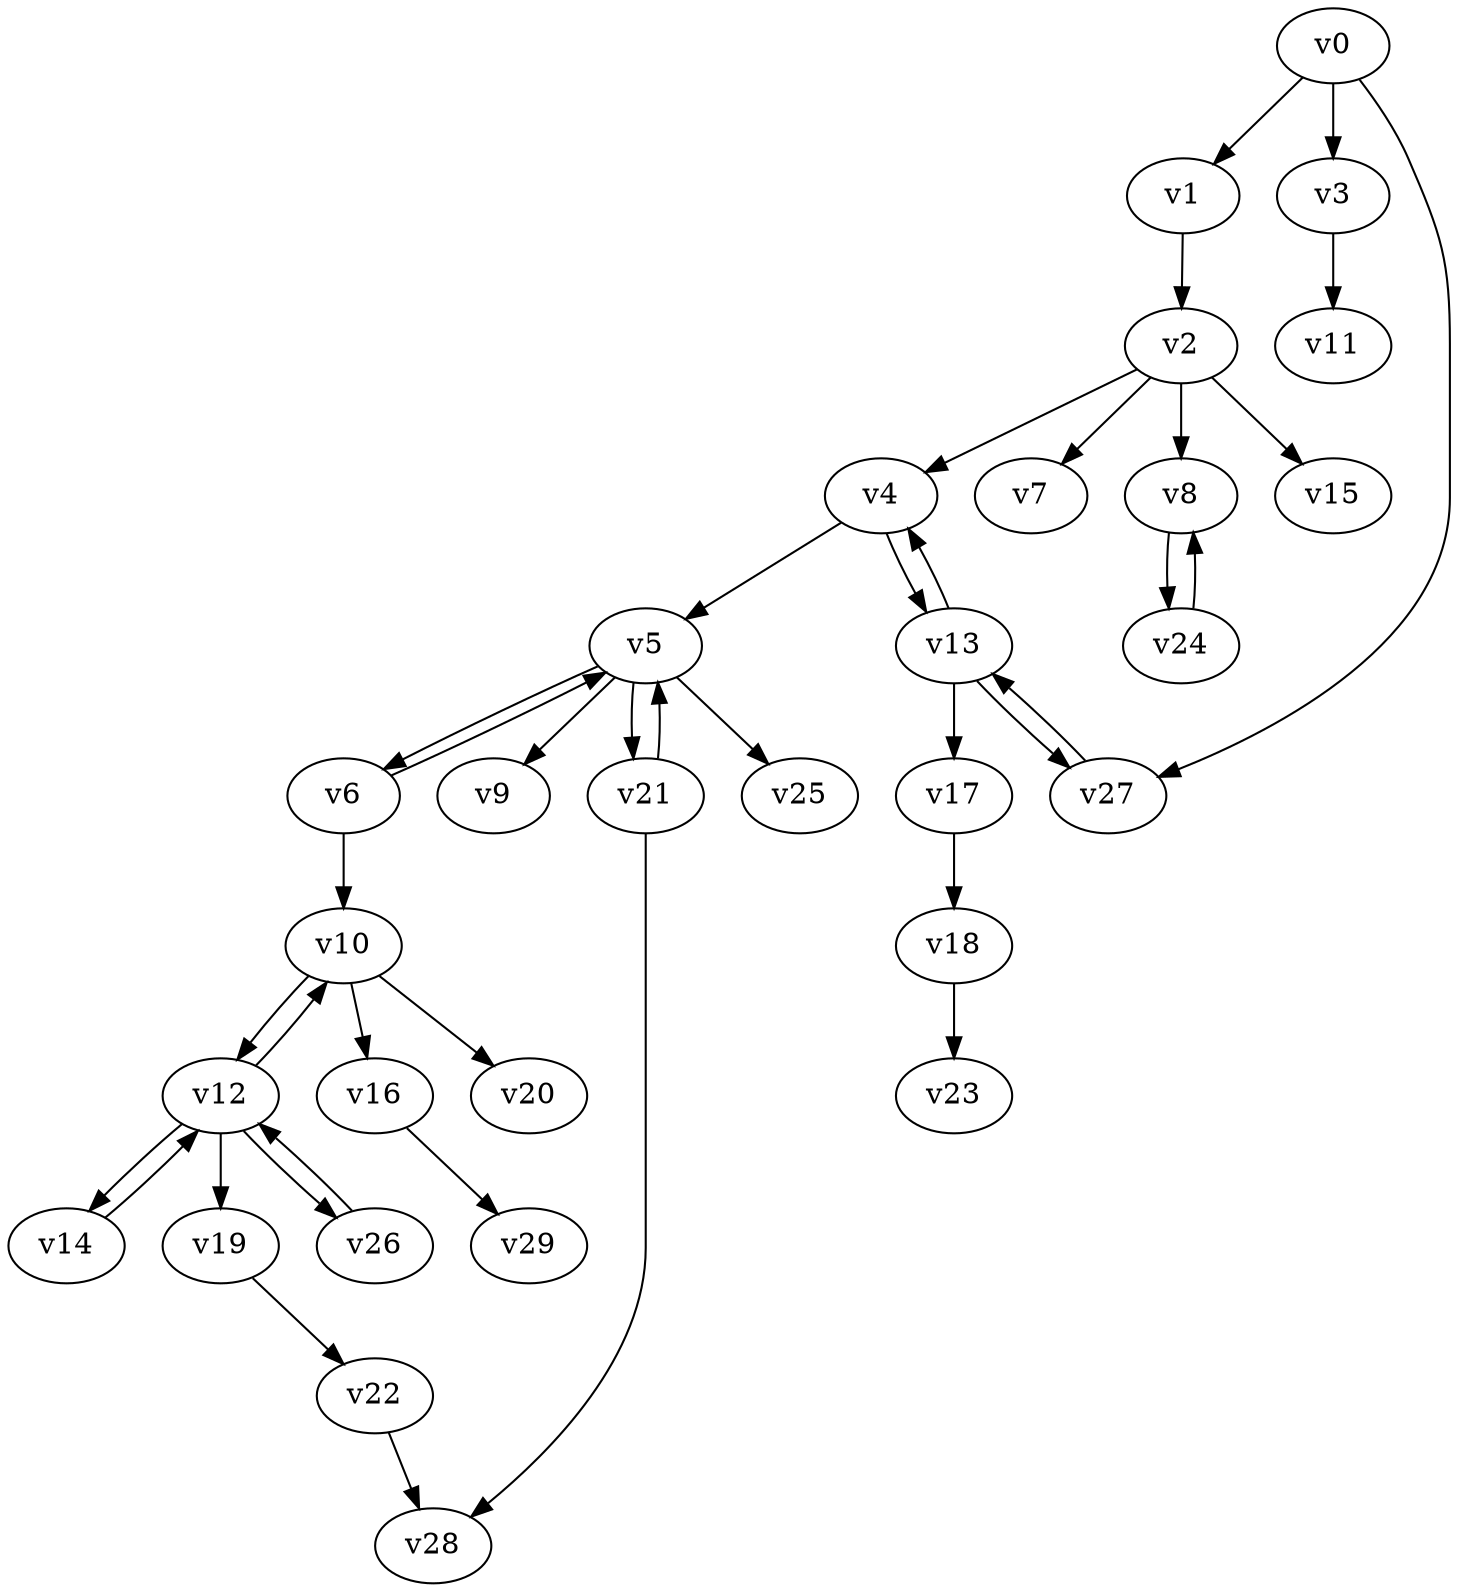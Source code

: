 digraph test044 {
    v0 [name="v0", player=0, weight=14];
    v1 [name="v1", player=1, weight=5];
    v2 [name="v2", player=0, weight=17];
    v3 [name="v3", player=1, weight=6];
    v4 [name="v4", player=0, weight=1];
    v5 [name="v5", player=1, weight=15];
    v6 [name="v6", player=0, weight=6];
    v7 [name="v7", player=1, weight=13];
    v8 [name="v8", player=0, weight=4];
    v9 [name="v9", player=1, weight=12];
    v10 [name="v10", player=0, weight=12];
    v11 [name="v11", player=1, weight=11];
    v12 [name="v12", player=0, weight=1];
    v13 [name="v13", player=1, weight=14];
    v14 [name="v14", player=0, weight=7];
    v15 [name="v15", player=1, weight=8];
    v16 [name="v16", player=0, weight=5];
    v17 [name="v17", player=1, weight=0];
    v18 [name="v18", player=0, weight=6];
    v19 [name="v19", player=1, weight=1];
    v20 [name="v20", player=0, weight=16];
    v21 [name="v21", player=1, weight=5];
    v22 [name="v22", player=0, weight=9];
    v23 [name="v23", player=1, weight=-1];
    v24 [name="v24", player=0, weight=6];
    v25 [name="v25", player=1, weight=11];
    v26 [name="v26", player=0, weight=6];
    v27 [name="v27", player=1, weight=8];
    v28 [name="v28", player=0, weight=7];
    v29 [name="v29", player=1, weight=14];
    v0 -> v1;
    v1 -> v2;
    v0 -> v3;
    v2 -> v4;
    v4 -> v5;
    v5 -> v6;
    v6 -> v5;
    v2 -> v7;
    v2 -> v8;
    v5 -> v9;
    v6 -> v10;
    v3 -> v11;
    v10 -> v12;
    v12 -> v10;
    v4 -> v13;
    v13 -> v4;
    v12 -> v14;
    v14 -> v12;
    v2 -> v15;
    v10 -> v16;
    v13 -> v17;
    v17 -> v18;
    v12 -> v19;
    v10 -> v20;
    v5 -> v21;
    v21 -> v5;
    v19 -> v22;
    v18 -> v23;
    v8 -> v24;
    v24 -> v8;
    v5 -> v25;
    v12 -> v26;
    v26 -> v12;
    v13 -> v27;
    v27 -> v13;
    v21 -> v28;
    v16 -> v29;
    v22 -> v28;
    v0 -> v27;
}
